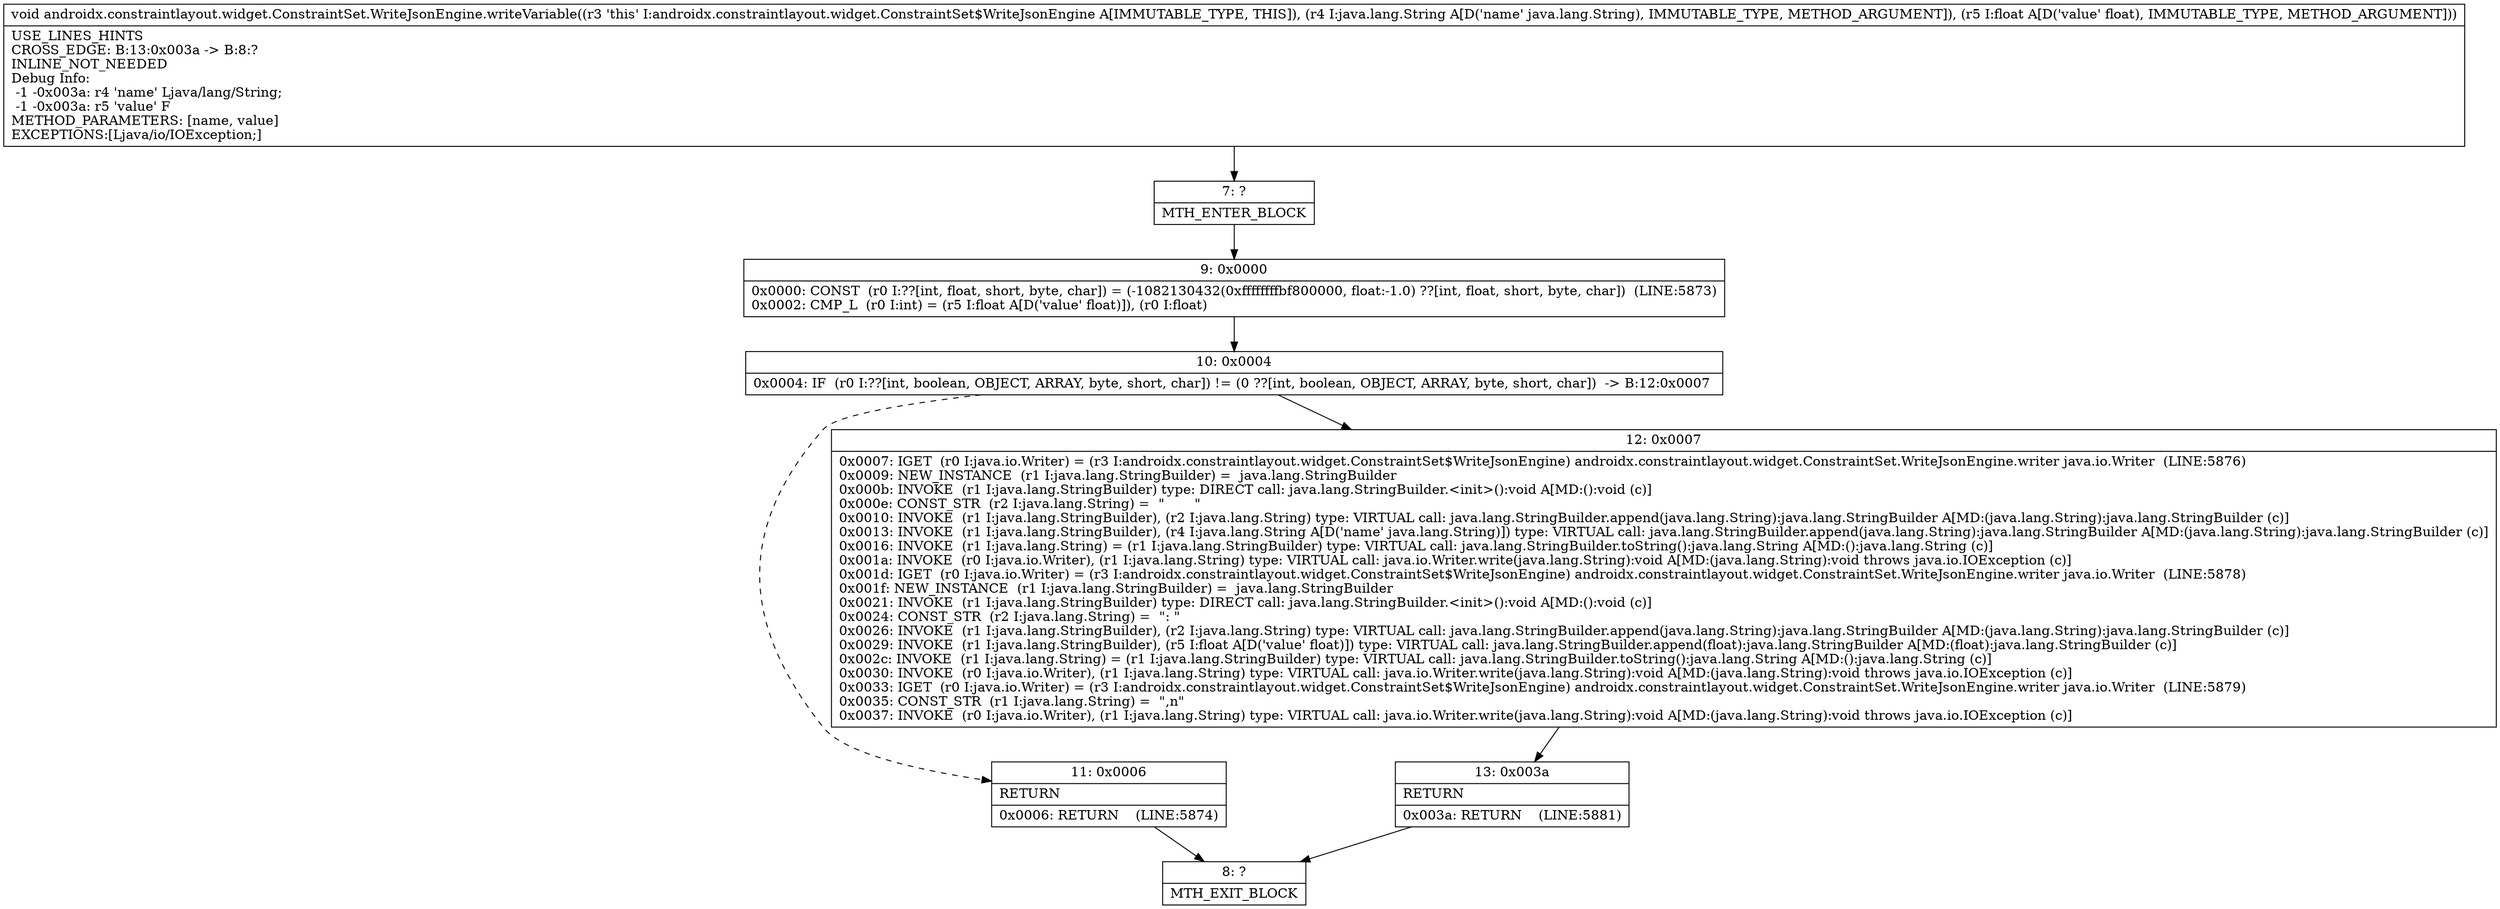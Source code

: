 digraph "CFG forandroidx.constraintlayout.widget.ConstraintSet.WriteJsonEngine.writeVariable(Ljava\/lang\/String;F)V" {
Node_7 [shape=record,label="{7\:\ ?|MTH_ENTER_BLOCK\l}"];
Node_9 [shape=record,label="{9\:\ 0x0000|0x0000: CONST  (r0 I:??[int, float, short, byte, char]) = (\-1082130432(0xffffffffbf800000, float:\-1.0) ??[int, float, short, byte, char])  (LINE:5873)\l0x0002: CMP_L  (r0 I:int) = (r5 I:float A[D('value' float)]), (r0 I:float) \l}"];
Node_10 [shape=record,label="{10\:\ 0x0004|0x0004: IF  (r0 I:??[int, boolean, OBJECT, ARRAY, byte, short, char]) != (0 ??[int, boolean, OBJECT, ARRAY, byte, short, char])  \-\> B:12:0x0007 \l}"];
Node_11 [shape=record,label="{11\:\ 0x0006|RETURN\l|0x0006: RETURN    (LINE:5874)\l}"];
Node_8 [shape=record,label="{8\:\ ?|MTH_EXIT_BLOCK\l}"];
Node_12 [shape=record,label="{12\:\ 0x0007|0x0007: IGET  (r0 I:java.io.Writer) = (r3 I:androidx.constraintlayout.widget.ConstraintSet$WriteJsonEngine) androidx.constraintlayout.widget.ConstraintSet.WriteJsonEngine.writer java.io.Writer  (LINE:5876)\l0x0009: NEW_INSTANCE  (r1 I:java.lang.StringBuilder) =  java.lang.StringBuilder \l0x000b: INVOKE  (r1 I:java.lang.StringBuilder) type: DIRECT call: java.lang.StringBuilder.\<init\>():void A[MD:():void (c)]\l0x000e: CONST_STR  (r2 I:java.lang.String) =  \"       \" \l0x0010: INVOKE  (r1 I:java.lang.StringBuilder), (r2 I:java.lang.String) type: VIRTUAL call: java.lang.StringBuilder.append(java.lang.String):java.lang.StringBuilder A[MD:(java.lang.String):java.lang.StringBuilder (c)]\l0x0013: INVOKE  (r1 I:java.lang.StringBuilder), (r4 I:java.lang.String A[D('name' java.lang.String)]) type: VIRTUAL call: java.lang.StringBuilder.append(java.lang.String):java.lang.StringBuilder A[MD:(java.lang.String):java.lang.StringBuilder (c)]\l0x0016: INVOKE  (r1 I:java.lang.String) = (r1 I:java.lang.StringBuilder) type: VIRTUAL call: java.lang.StringBuilder.toString():java.lang.String A[MD:():java.lang.String (c)]\l0x001a: INVOKE  (r0 I:java.io.Writer), (r1 I:java.lang.String) type: VIRTUAL call: java.io.Writer.write(java.lang.String):void A[MD:(java.lang.String):void throws java.io.IOException (c)]\l0x001d: IGET  (r0 I:java.io.Writer) = (r3 I:androidx.constraintlayout.widget.ConstraintSet$WriteJsonEngine) androidx.constraintlayout.widget.ConstraintSet.WriteJsonEngine.writer java.io.Writer  (LINE:5878)\l0x001f: NEW_INSTANCE  (r1 I:java.lang.StringBuilder) =  java.lang.StringBuilder \l0x0021: INVOKE  (r1 I:java.lang.StringBuilder) type: DIRECT call: java.lang.StringBuilder.\<init\>():void A[MD:():void (c)]\l0x0024: CONST_STR  (r2 I:java.lang.String) =  \": \" \l0x0026: INVOKE  (r1 I:java.lang.StringBuilder), (r2 I:java.lang.String) type: VIRTUAL call: java.lang.StringBuilder.append(java.lang.String):java.lang.StringBuilder A[MD:(java.lang.String):java.lang.StringBuilder (c)]\l0x0029: INVOKE  (r1 I:java.lang.StringBuilder), (r5 I:float A[D('value' float)]) type: VIRTUAL call: java.lang.StringBuilder.append(float):java.lang.StringBuilder A[MD:(float):java.lang.StringBuilder (c)]\l0x002c: INVOKE  (r1 I:java.lang.String) = (r1 I:java.lang.StringBuilder) type: VIRTUAL call: java.lang.StringBuilder.toString():java.lang.String A[MD:():java.lang.String (c)]\l0x0030: INVOKE  (r0 I:java.io.Writer), (r1 I:java.lang.String) type: VIRTUAL call: java.io.Writer.write(java.lang.String):void A[MD:(java.lang.String):void throws java.io.IOException (c)]\l0x0033: IGET  (r0 I:java.io.Writer) = (r3 I:androidx.constraintlayout.widget.ConstraintSet$WriteJsonEngine) androidx.constraintlayout.widget.ConstraintSet.WriteJsonEngine.writer java.io.Writer  (LINE:5879)\l0x0035: CONST_STR  (r1 I:java.lang.String) =  \",n\" \l0x0037: INVOKE  (r0 I:java.io.Writer), (r1 I:java.lang.String) type: VIRTUAL call: java.io.Writer.write(java.lang.String):void A[MD:(java.lang.String):void throws java.io.IOException (c)]\l}"];
Node_13 [shape=record,label="{13\:\ 0x003a|RETURN\l|0x003a: RETURN    (LINE:5881)\l}"];
MethodNode[shape=record,label="{void androidx.constraintlayout.widget.ConstraintSet.WriteJsonEngine.writeVariable((r3 'this' I:androidx.constraintlayout.widget.ConstraintSet$WriteJsonEngine A[IMMUTABLE_TYPE, THIS]), (r4 I:java.lang.String A[D('name' java.lang.String), IMMUTABLE_TYPE, METHOD_ARGUMENT]), (r5 I:float A[D('value' float), IMMUTABLE_TYPE, METHOD_ARGUMENT]))  | USE_LINES_HINTS\lCROSS_EDGE: B:13:0x003a \-\> B:8:?\lINLINE_NOT_NEEDED\lDebug Info:\l  \-1 \-0x003a: r4 'name' Ljava\/lang\/String;\l  \-1 \-0x003a: r5 'value' F\lMETHOD_PARAMETERS: [name, value]\lEXCEPTIONS:[Ljava\/io\/IOException;]\l}"];
MethodNode -> Node_7;Node_7 -> Node_9;
Node_9 -> Node_10;
Node_10 -> Node_11[style=dashed];
Node_10 -> Node_12;
Node_11 -> Node_8;
Node_12 -> Node_13;
Node_13 -> Node_8;
}

